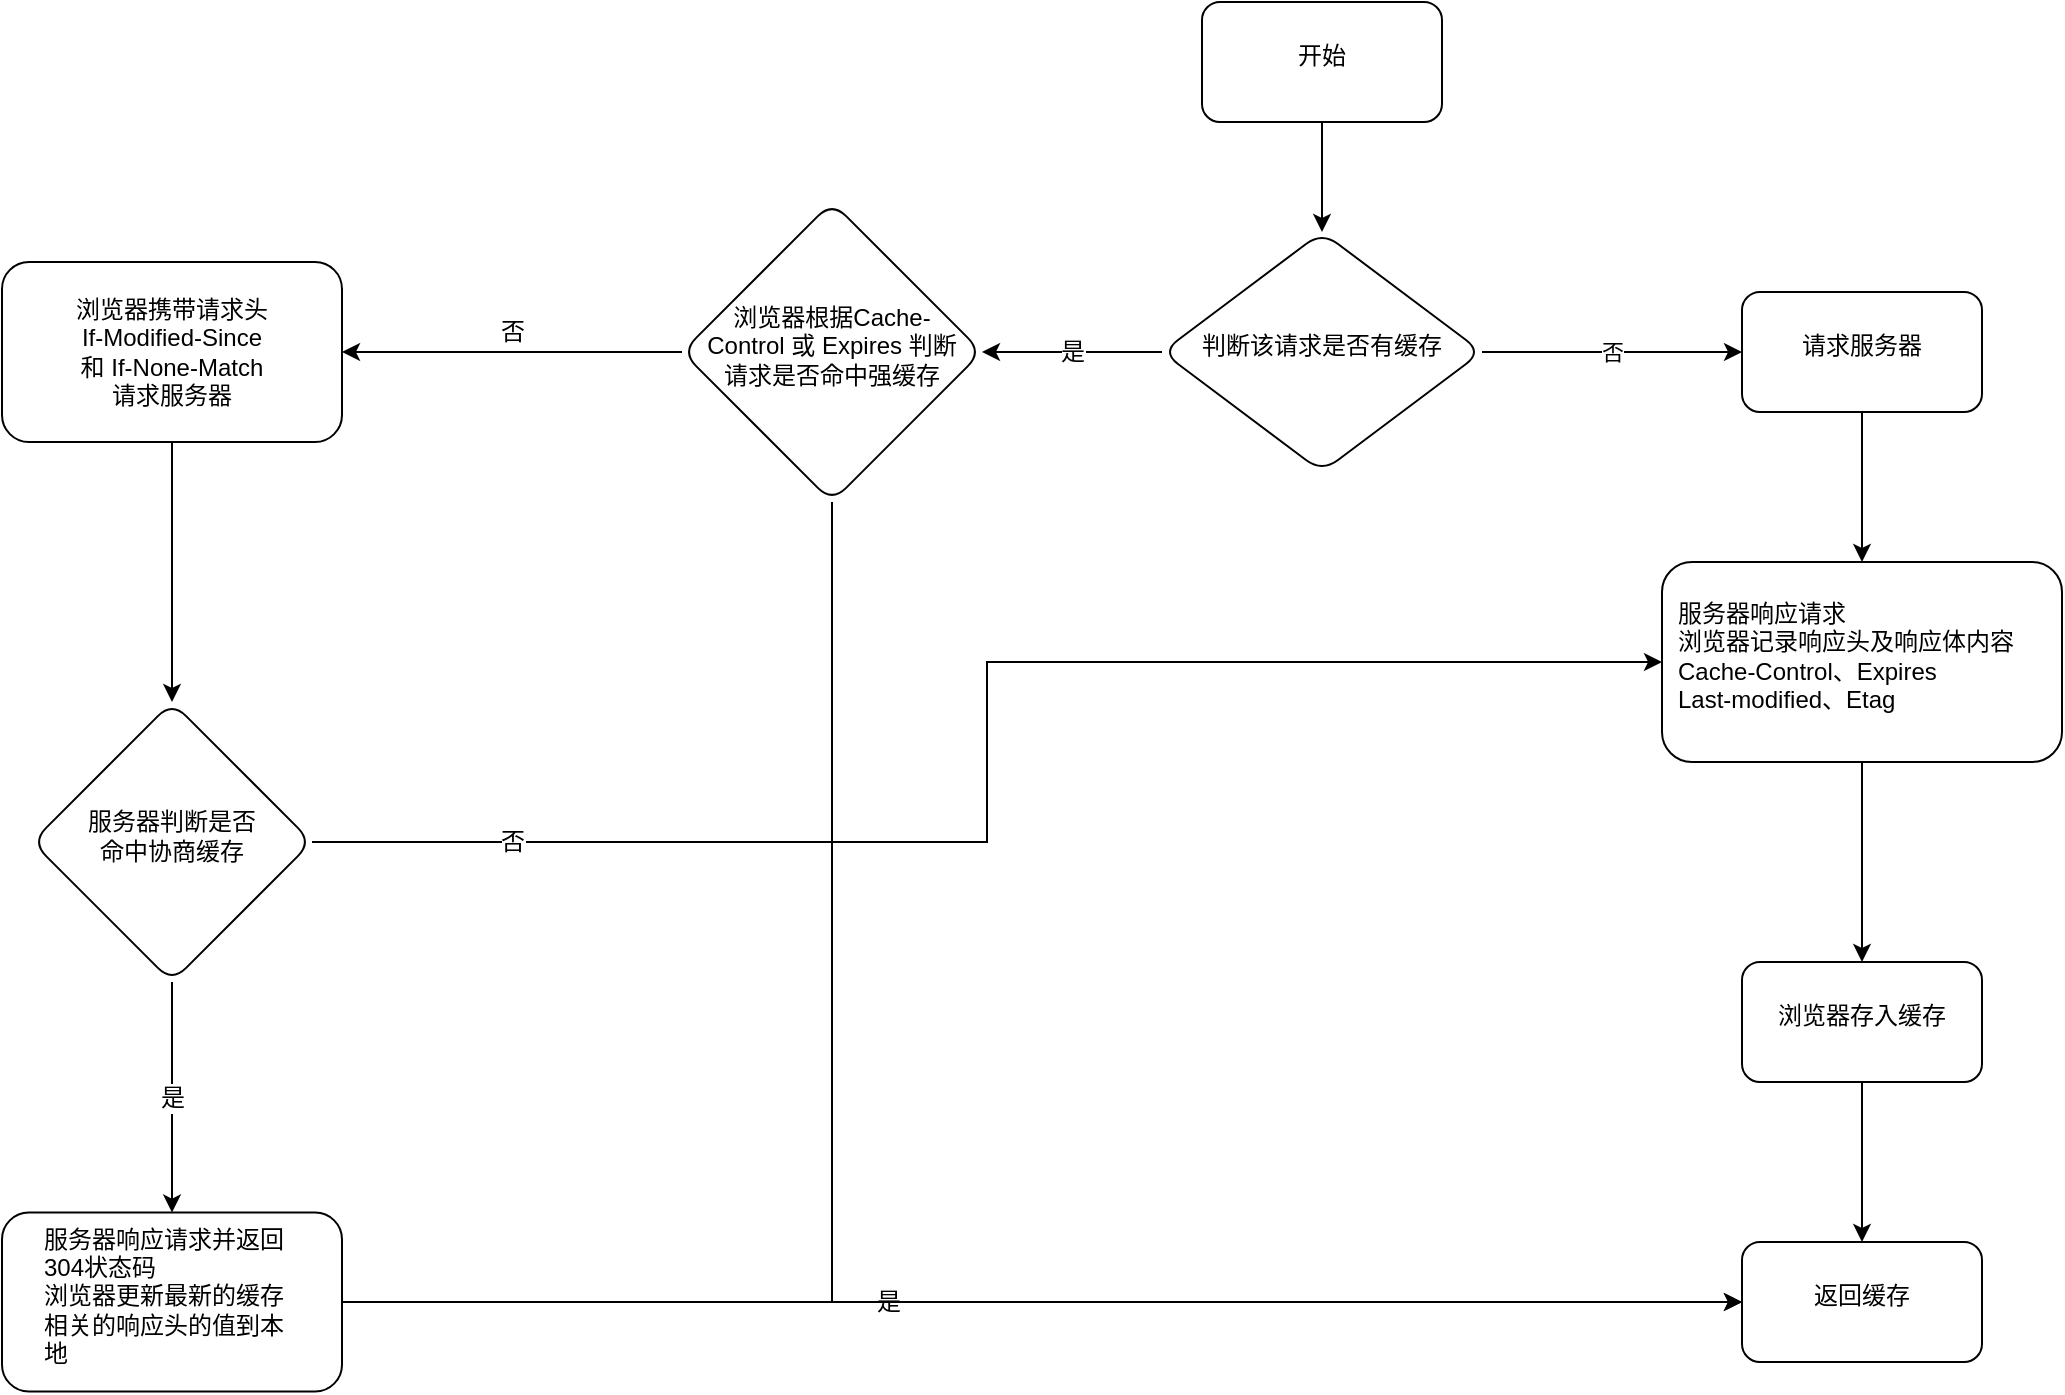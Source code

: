 <mxfile version="20.2.3" type="github">
  <diagram id="i0dMTA6VLadqCn9wmKdx" name="Page-1">
    <mxGraphModel dx="1092" dy="762" grid="1" gridSize="10" guides="1" tooltips="1" connect="1" arrows="1" fold="1" page="1" pageScale="1" pageWidth="583" pageHeight="827" background="#FFFFFF" math="0" shadow="0">
      <root>
        <mxCell id="0" />
        <mxCell id="1" parent="0" />
        <mxCell id="x1Ykzr9agQ8RogaUUEwv-9" value="" style="edgeStyle=orthogonalEdgeStyle;rounded=0;orthogonalLoop=1;jettySize=auto;html=1;spacingRight=6;spacingLeft=6;spacingBottom=6;" parent="1" source="x1Ykzr9agQ8RogaUUEwv-1" target="x1Ykzr9agQ8RogaUUEwv-8" edge="1">
          <mxGeometry relative="1" as="geometry" />
        </mxCell>
        <mxCell id="x1Ykzr9agQ8RogaUUEwv-1" value="开始" style="rounded=1;whiteSpace=wrap;html=1;spacingRight=6;spacingLeft=6;spacingBottom=6;" parent="1" vertex="1">
          <mxGeometry x="650" y="60" width="120" height="60" as="geometry" />
        </mxCell>
        <mxCell id="jVPOnOZcVX5uaDC0uj-C-10" value="是" style="edgeStyle=orthogonalEdgeStyle;rounded=0;orthogonalLoop=1;jettySize=auto;html=1;fontFamily=Helvetica;fontSize=12;fontColor=default;" parent="1" source="x1Ykzr9agQ8RogaUUEwv-8" target="jVPOnOZcVX5uaDC0uj-C-9" edge="1">
          <mxGeometry relative="1" as="geometry" />
        </mxCell>
        <mxCell id="x1Ykzr9agQ8RogaUUEwv-8" value="判断该请求是否有缓存" style="rhombus;whiteSpace=wrap;html=1;rounded=1;spacingLeft=6;spacingBottom=6;spacingRight=6;" parent="1" vertex="1">
          <mxGeometry x="630" y="175" width="160" height="120" as="geometry" />
        </mxCell>
        <mxCell id="jVPOnOZcVX5uaDC0uj-C-12" value="" style="edgeStyle=orthogonalEdgeStyle;rounded=0;orthogonalLoop=1;jettySize=auto;html=1;fontFamily=Helvetica;fontSize=12;fontColor=default;" parent="1" source="jVPOnOZcVX5uaDC0uj-C-3" target="jVPOnOZcVX5uaDC0uj-C-11" edge="1">
          <mxGeometry relative="1" as="geometry" />
        </mxCell>
        <mxCell id="jVPOnOZcVX5uaDC0uj-C-3" value="请求服务器" style="whiteSpace=wrap;html=1;rounded=1;spacingLeft=6;spacingBottom=6;spacingRight=6;" parent="1" vertex="1">
          <mxGeometry x="920" y="205" width="120" height="60" as="geometry" />
        </mxCell>
        <mxCell id="jVPOnOZcVX5uaDC0uj-C-6" value="否" style="endArrow=classic;html=1;rounded=0;exitX=1;exitY=0.5;exitDx=0;exitDy=0;" parent="1" source="x1Ykzr9agQ8RogaUUEwv-8" target="jVPOnOZcVX5uaDC0uj-C-3" edge="1">
          <mxGeometry width="50" height="50" relative="1" as="geometry">
            <mxPoint x="730" y="310" as="sourcePoint" />
            <mxPoint x="780" y="260" as="targetPoint" />
          </mxGeometry>
        </mxCell>
        <mxCell id="jVPOnOZcVX5uaDC0uj-C-21" value="" style="edgeStyle=orthogonalEdgeStyle;rounded=0;orthogonalLoop=1;jettySize=auto;html=1;fontFamily=Helvetica;fontSize=12;fontColor=default;entryX=0;entryY=0.5;entryDx=0;entryDy=0;exitX=0.5;exitY=1;exitDx=0;exitDy=0;" parent="1" source="jVPOnOZcVX5uaDC0uj-C-9" target="jVPOnOZcVX5uaDC0uj-C-18" edge="1">
          <mxGeometry relative="1" as="geometry">
            <mxPoint x="465" y="430" as="targetPoint" />
            <Array as="points">
              <mxPoint x="465" y="710" />
            </Array>
          </mxGeometry>
        </mxCell>
        <mxCell id="jVPOnOZcVX5uaDC0uj-C-22" value="是" style="edgeLabel;html=1;align=center;verticalAlign=middle;resizable=0;points=[];fontSize=12;fontFamily=Helvetica;fontColor=default;" parent="jVPOnOZcVX5uaDC0uj-C-21" vertex="1" connectable="0">
          <mxGeometry relative="1" as="geometry">
            <mxPoint as="offset" />
          </mxGeometry>
        </mxCell>
        <mxCell id="jVPOnOZcVX5uaDC0uj-C-24" value="" style="edgeStyle=orthogonalEdgeStyle;rounded=0;orthogonalLoop=1;jettySize=auto;html=1;fontFamily=Helvetica;fontSize=12;fontColor=default;entryX=1;entryY=0.5;entryDx=0;entryDy=0;" parent="1" source="jVPOnOZcVX5uaDC0uj-C-9" target="jVPOnOZcVX5uaDC0uj-C-33" edge="1">
          <mxGeometry relative="1" as="geometry">
            <mxPoint x="200" y="230.0" as="targetPoint" />
          </mxGeometry>
        </mxCell>
        <mxCell id="jVPOnOZcVX5uaDC0uj-C-32" value="否" style="edgeLabel;html=1;align=center;verticalAlign=middle;resizable=0;points=[];fontSize=12;fontFamily=Helvetica;fontColor=default;" parent="jVPOnOZcVX5uaDC0uj-C-24" vertex="1" connectable="0">
          <mxGeometry y="-10" relative="1" as="geometry">
            <mxPoint as="offset" />
          </mxGeometry>
        </mxCell>
        <mxCell id="jVPOnOZcVX5uaDC0uj-C-9" value="&lt;span style=&quot;&quot;&gt;浏览器根据Cache-Control&amp;nbsp;或 Expires 判断请求是否命中强缓存&lt;/span&gt;" style="rhombus;whiteSpace=wrap;html=1;rounded=1;spacingLeft=6;spacingBottom=6;spacingRight=6;" parent="1" vertex="1">
          <mxGeometry x="390" y="160" width="150" height="150" as="geometry" />
        </mxCell>
        <mxCell id="jVPOnOZcVX5uaDC0uj-C-17" value="" style="edgeStyle=orthogonalEdgeStyle;rounded=0;orthogonalLoop=1;jettySize=auto;html=1;fontFamily=Helvetica;fontSize=12;fontColor=default;" parent="1" source="jVPOnOZcVX5uaDC0uj-C-11" target="jVPOnOZcVX5uaDC0uj-C-16" edge="1">
          <mxGeometry relative="1" as="geometry" />
        </mxCell>
        <mxCell id="jVPOnOZcVX5uaDC0uj-C-11" value="服务器响应请求&lt;br&gt;浏览器记录响应头及响应体内容&lt;br&gt;Cache-Control、Expires&lt;br&gt;Last-modified、Etag" style="whiteSpace=wrap;html=1;rounded=1;spacingLeft=6;spacingBottom=6;spacingRight=6;align=left;" parent="1" vertex="1">
          <mxGeometry x="880" y="340" width="200" height="100" as="geometry" />
        </mxCell>
        <mxCell id="jVPOnOZcVX5uaDC0uj-C-19" value="" style="edgeStyle=orthogonalEdgeStyle;rounded=0;orthogonalLoop=1;jettySize=auto;html=1;fontFamily=Helvetica;fontSize=12;fontColor=default;" parent="1" source="jVPOnOZcVX5uaDC0uj-C-16" target="jVPOnOZcVX5uaDC0uj-C-18" edge="1">
          <mxGeometry relative="1" as="geometry" />
        </mxCell>
        <mxCell id="jVPOnOZcVX5uaDC0uj-C-16" value="浏览器存入缓存" style="whiteSpace=wrap;html=1;align=center;rounded=1;spacingLeft=6;spacingBottom=6;spacingRight=6;" parent="1" vertex="1">
          <mxGeometry x="920" y="540" width="120" height="60" as="geometry" />
        </mxCell>
        <mxCell id="jVPOnOZcVX5uaDC0uj-C-18" value="返回缓存" style="whiteSpace=wrap;html=1;rounded=1;spacingLeft=6;spacingBottom=6;spacingRight=6;" parent="1" vertex="1">
          <mxGeometry x="920" y="680" width="120" height="60" as="geometry" />
        </mxCell>
        <mxCell id="jVPOnOZcVX5uaDC0uj-C-26" value="" style="edgeStyle=orthogonalEdgeStyle;rounded=0;orthogonalLoop=1;jettySize=auto;html=1;fontFamily=Helvetica;fontSize=12;fontColor=default;exitX=0.5;exitY=1;exitDx=0;exitDy=0;" parent="1" source="jVPOnOZcVX5uaDC0uj-C-33" target="jVPOnOZcVX5uaDC0uj-C-25" edge="1">
          <mxGeometry relative="1" as="geometry">
            <mxPoint x="130" y="300.0" as="sourcePoint" />
          </mxGeometry>
        </mxCell>
        <mxCell id="jVPOnOZcVX5uaDC0uj-C-30" value="否" style="edgeStyle=orthogonalEdgeStyle;rounded=0;orthogonalLoop=1;jettySize=auto;html=1;fontFamily=Helvetica;fontSize=12;fontColor=default;entryX=0;entryY=0.5;entryDx=0;entryDy=0;" parent="1" source="jVPOnOZcVX5uaDC0uj-C-25" target="jVPOnOZcVX5uaDC0uj-C-11" edge="1">
          <mxGeometry x="-0.74" relative="1" as="geometry">
            <mxPoint x="270" y="480" as="targetPoint" />
            <mxPoint as="offset" />
          </mxGeometry>
        </mxCell>
        <mxCell id="jVPOnOZcVX5uaDC0uj-C-35" value="是" style="edgeStyle=orthogonalEdgeStyle;rounded=0;orthogonalLoop=1;jettySize=auto;html=1;fontFamily=Helvetica;fontSize=12;fontColor=default;" parent="1" source="jVPOnOZcVX5uaDC0uj-C-25" target="jVPOnOZcVX5uaDC0uj-C-34" edge="1">
          <mxGeometry relative="1" as="geometry" />
        </mxCell>
        <mxCell id="jVPOnOZcVX5uaDC0uj-C-25" value="服务器判断是否&lt;br&gt;命中协商缓存" style="rhombus;whiteSpace=wrap;html=1;rounded=1;spacingLeft=6;spacingBottom=6;spacingRight=6;" parent="1" vertex="1">
          <mxGeometry x="65" y="410" width="140" height="140" as="geometry" />
        </mxCell>
        <mxCell id="jVPOnOZcVX5uaDC0uj-C-33" value="&lt;span style=&quot;&quot;&gt;浏览器携带请求头&lt;/span&gt;&lt;br style=&quot;&quot;&gt;&lt;span style=&quot;&quot;&gt;If-Modified-Since&lt;/span&gt;&lt;br style=&quot;&quot;&gt;&lt;span style=&quot;&quot;&gt;和 If-None-Match&lt;/span&gt;&lt;br style=&quot;&quot;&gt;&lt;span style=&quot;&quot;&gt;请求服务器&lt;/span&gt;" style="rounded=1;whiteSpace=wrap;html=1;fontFamily=Helvetica;fontSize=12;fontColor=default;strokeColor=default;fillColor=default;" parent="1" vertex="1">
          <mxGeometry x="50" y="190" width="170" height="90" as="geometry" />
        </mxCell>
        <mxCell id="jVPOnOZcVX5uaDC0uj-C-34" value="&lt;span style=&quot;&quot;&gt;服务器响应请求并&lt;/span&gt;返回304状态码&lt;br style=&quot;&quot;&gt;&lt;span style=&quot;&quot;&gt;浏览器更新最新的缓存相关的响应头的值到本地&lt;/span&gt;" style="whiteSpace=wrap;html=1;rounded=1;spacingLeft=6;spacingBottom=6;spacingRight=6;align=left;spacing=15;" parent="1" vertex="1">
          <mxGeometry x="50" y="665.27" width="170" height="89.47" as="geometry" />
        </mxCell>
        <mxCell id="jVPOnOZcVX5uaDC0uj-C-36" value="" style="endArrow=classic;html=1;rounded=0;fontFamily=Helvetica;fontSize=12;fontColor=default;exitX=1;exitY=0.5;exitDx=0;exitDy=0;entryX=0;entryY=0.5;entryDx=0;entryDy=0;" parent="1" source="jVPOnOZcVX5uaDC0uj-C-34" target="jVPOnOZcVX5uaDC0uj-C-18" edge="1">
          <mxGeometry width="50" height="50" relative="1" as="geometry">
            <mxPoint x="420" y="480" as="sourcePoint" />
            <mxPoint x="470" y="430" as="targetPoint" />
            <Array as="points" />
          </mxGeometry>
        </mxCell>
      </root>
    </mxGraphModel>
  </diagram>
</mxfile>
